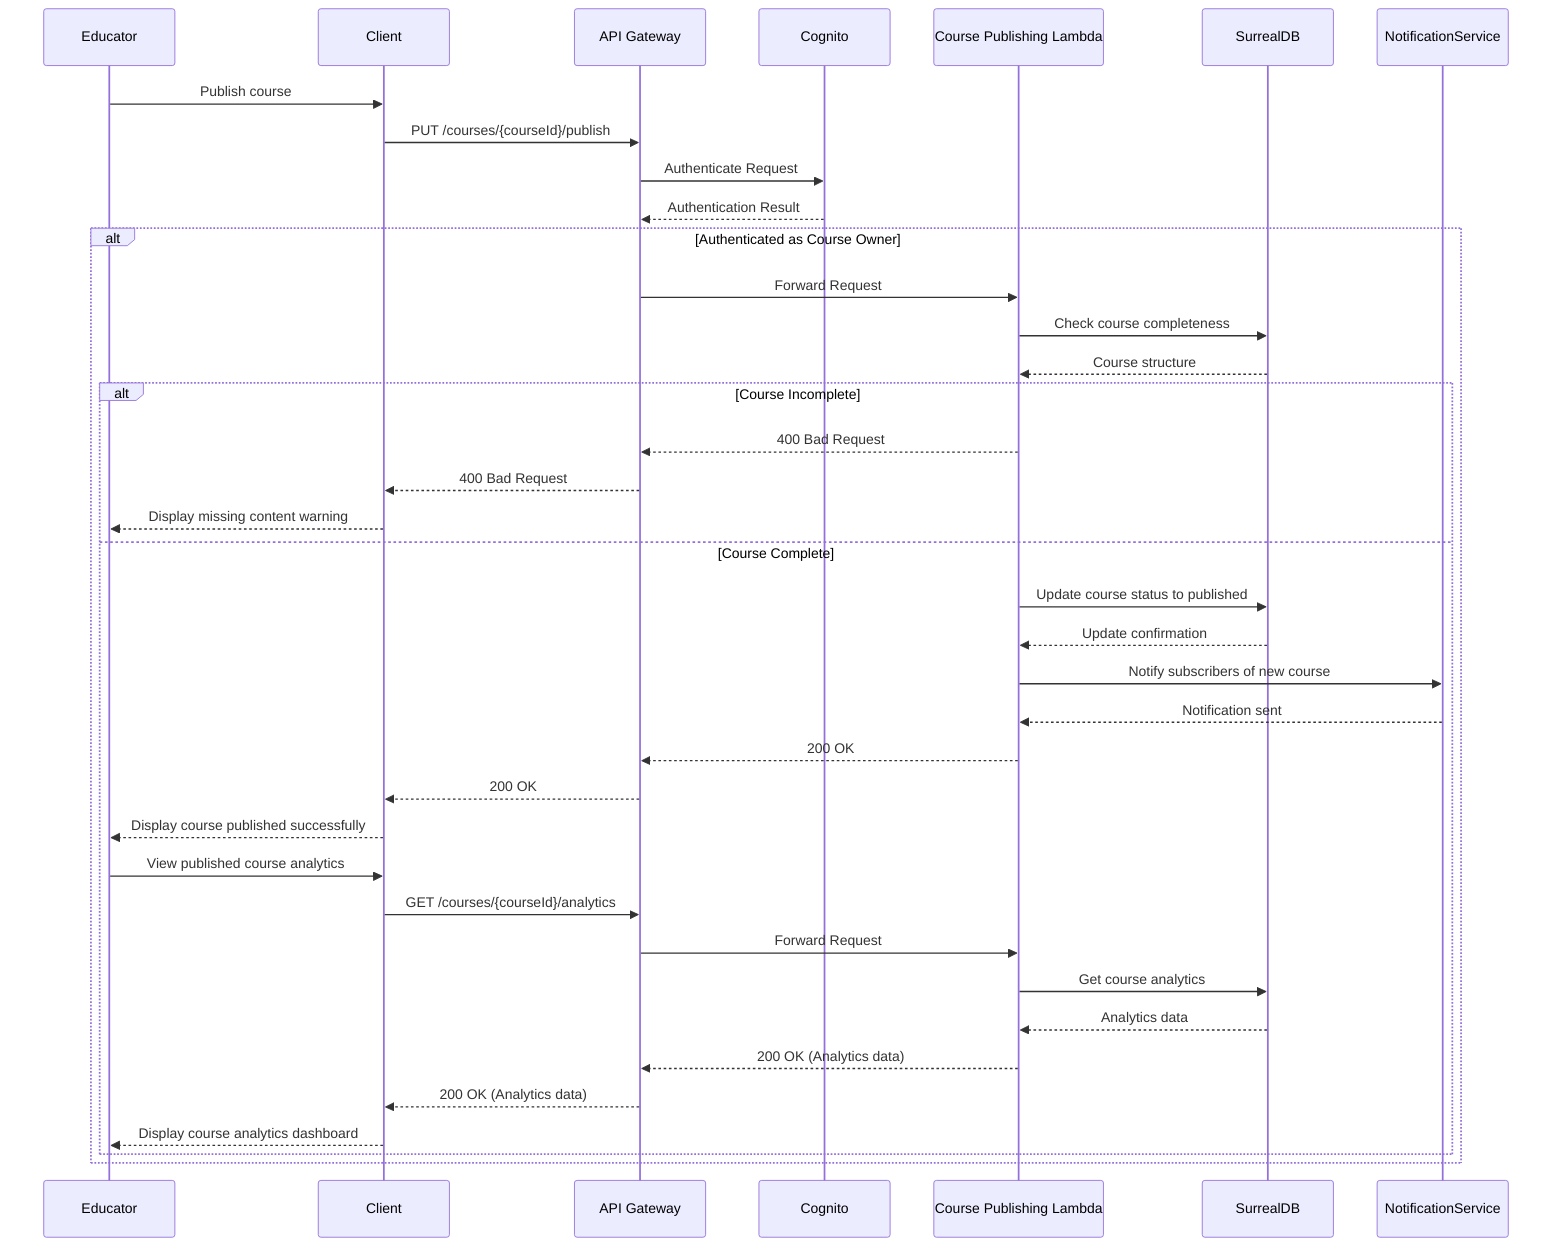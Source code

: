 sequenceDiagram
    participant Educator
    participant Client
    participant APIGateway as API Gateway
    participant Cognito
    participant Lambda as Course Publishing Lambda
    participant SurrealDB
    participant NotificationService
    
    Educator->>Client: Publish course
    Client->>APIGateway: PUT /courses/{courseId}/publish
    APIGateway->>Cognito: Authenticate Request
    Cognito-->>APIGateway: Authentication Result
    
    alt Authenticated as Course Owner
        APIGateway->>Lambda: Forward Request
        Lambda->>SurrealDB: Check course completeness
        SurrealDB-->>Lambda: Course structure
        
        alt Course Incomplete
            Lambda-->>APIGateway: 400 Bad Request
            APIGateway-->>Client: 400 Bad Request
            Client-->>Educator: Display missing content warning
        else Course Complete
            Lambda->>SurrealDB: Update course status to published
            SurrealDB-->>Lambda: Update confirmation
            Lambda->>NotificationService: Notify subscribers of new course
            NotificationService-->>Lambda: Notification sent
            Lambda-->>APIGateway: 200 OK
            APIGateway-->>Client: 200 OK
            Client-->>Educator: Display course published successfully
            
            Educator->>Client: View published course analytics
            Client->>APIGateway: GET /courses/{courseId}/analytics
            APIGateway->>Lambda: Forward Request
            Lambda->>SurrealDB: Get course analytics
            SurrealDB-->>Lambda: Analytics data
            Lambda-->>APIGateway: 200 OK (Analytics data)
            APIGateway-->>Client: 200 OK (Analytics data)
            Client-->>Educator: Display course analytics dashboard
        end
    end